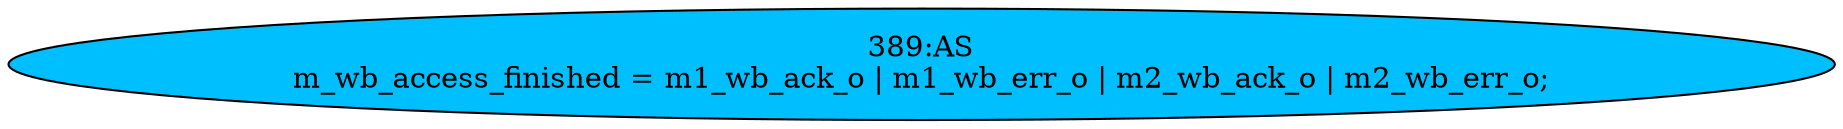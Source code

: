 strict digraph "" {
	node [label="\N"];
	"389:AS"	 [ast="<pyverilog.vparser.ast.Assign object at 0x7f88e956da90>",
		def_var="['m_wb_access_finished']",
		fillcolor=deepskyblue,
		label="389:AS
m_wb_access_finished = m1_wb_ack_o | m1_wb_err_o | m2_wb_ack_o | m2_wb_err_o;",
		statements="[]",
		style=filled,
		typ=Assign,
		use_var="['m1_wb_ack_o', 'm1_wb_err_o', 'm2_wb_ack_o', 'm2_wb_err_o']"];
}
